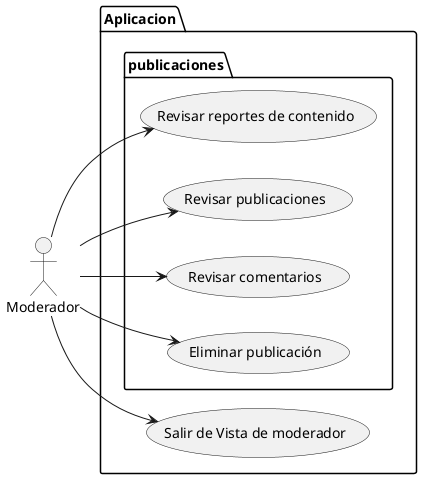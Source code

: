 @startuml
left to right direction
actor Moderador

package Aplicacion{

    package publicaciones{
        usecase "Revisar reportes de contenido" as UC4
        usecase "Revisar publicaciones" as UC1
        usecase "Revisar comentarios" as UC6
        usecase "Eliminar publicación" as UC2
    }
usecase "Salir de Vista de moderador" as UC7
}

Moderador --> UC1
Moderador --> UC2
Moderador --> UC4
Moderador --> UC6
Moderador --> UC7

@enduml
